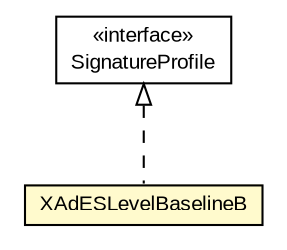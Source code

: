 #!/usr/local/bin/dot
#
# Class diagram 
# Generated by UMLGraph version R5_6-24-gf6e263 (http://www.umlgraph.org/)
#

digraph G {
	edge [fontname="arial",fontsize=10,labelfontname="arial",labelfontsize=10];
	node [fontname="arial",fontsize=10,shape=plaintext];
	nodesep=0.25;
	ranksep=0.5;
	// eu.europa.esig.dss.xades.SignatureProfile
	c778887 [label=<<table title="eu.europa.esig.dss.xades.SignatureProfile" border="0" cellborder="1" cellspacing="0" cellpadding="2" port="p" href="../SignatureProfile.html">
		<tr><td><table border="0" cellspacing="0" cellpadding="1">
<tr><td align="center" balign="center"> &#171;interface&#187; </td></tr>
<tr><td align="center" balign="center"> SignatureProfile </td></tr>
		</table></td></tr>
		</table>>, URL="../SignatureProfile.html", fontname="arial", fontcolor="black", fontsize=10.0];
	// eu.europa.esig.dss.xades.signature.XAdESLevelBaselineB
	c778904 [label=<<table title="eu.europa.esig.dss.xades.signature.XAdESLevelBaselineB" border="0" cellborder="1" cellspacing="0" cellpadding="2" port="p" bgcolor="lemonChiffon" href="./XAdESLevelBaselineB.html">
		<tr><td><table border="0" cellspacing="0" cellpadding="1">
<tr><td align="center" balign="center"> XAdESLevelBaselineB </td></tr>
		</table></td></tr>
		</table>>, URL="./XAdESLevelBaselineB.html", fontname="arial", fontcolor="black", fontsize=10.0];
	//eu.europa.esig.dss.xades.signature.XAdESLevelBaselineB implements eu.europa.esig.dss.xades.SignatureProfile
	c778887:p -> c778904:p [dir=back,arrowtail=empty,style=dashed];
}

